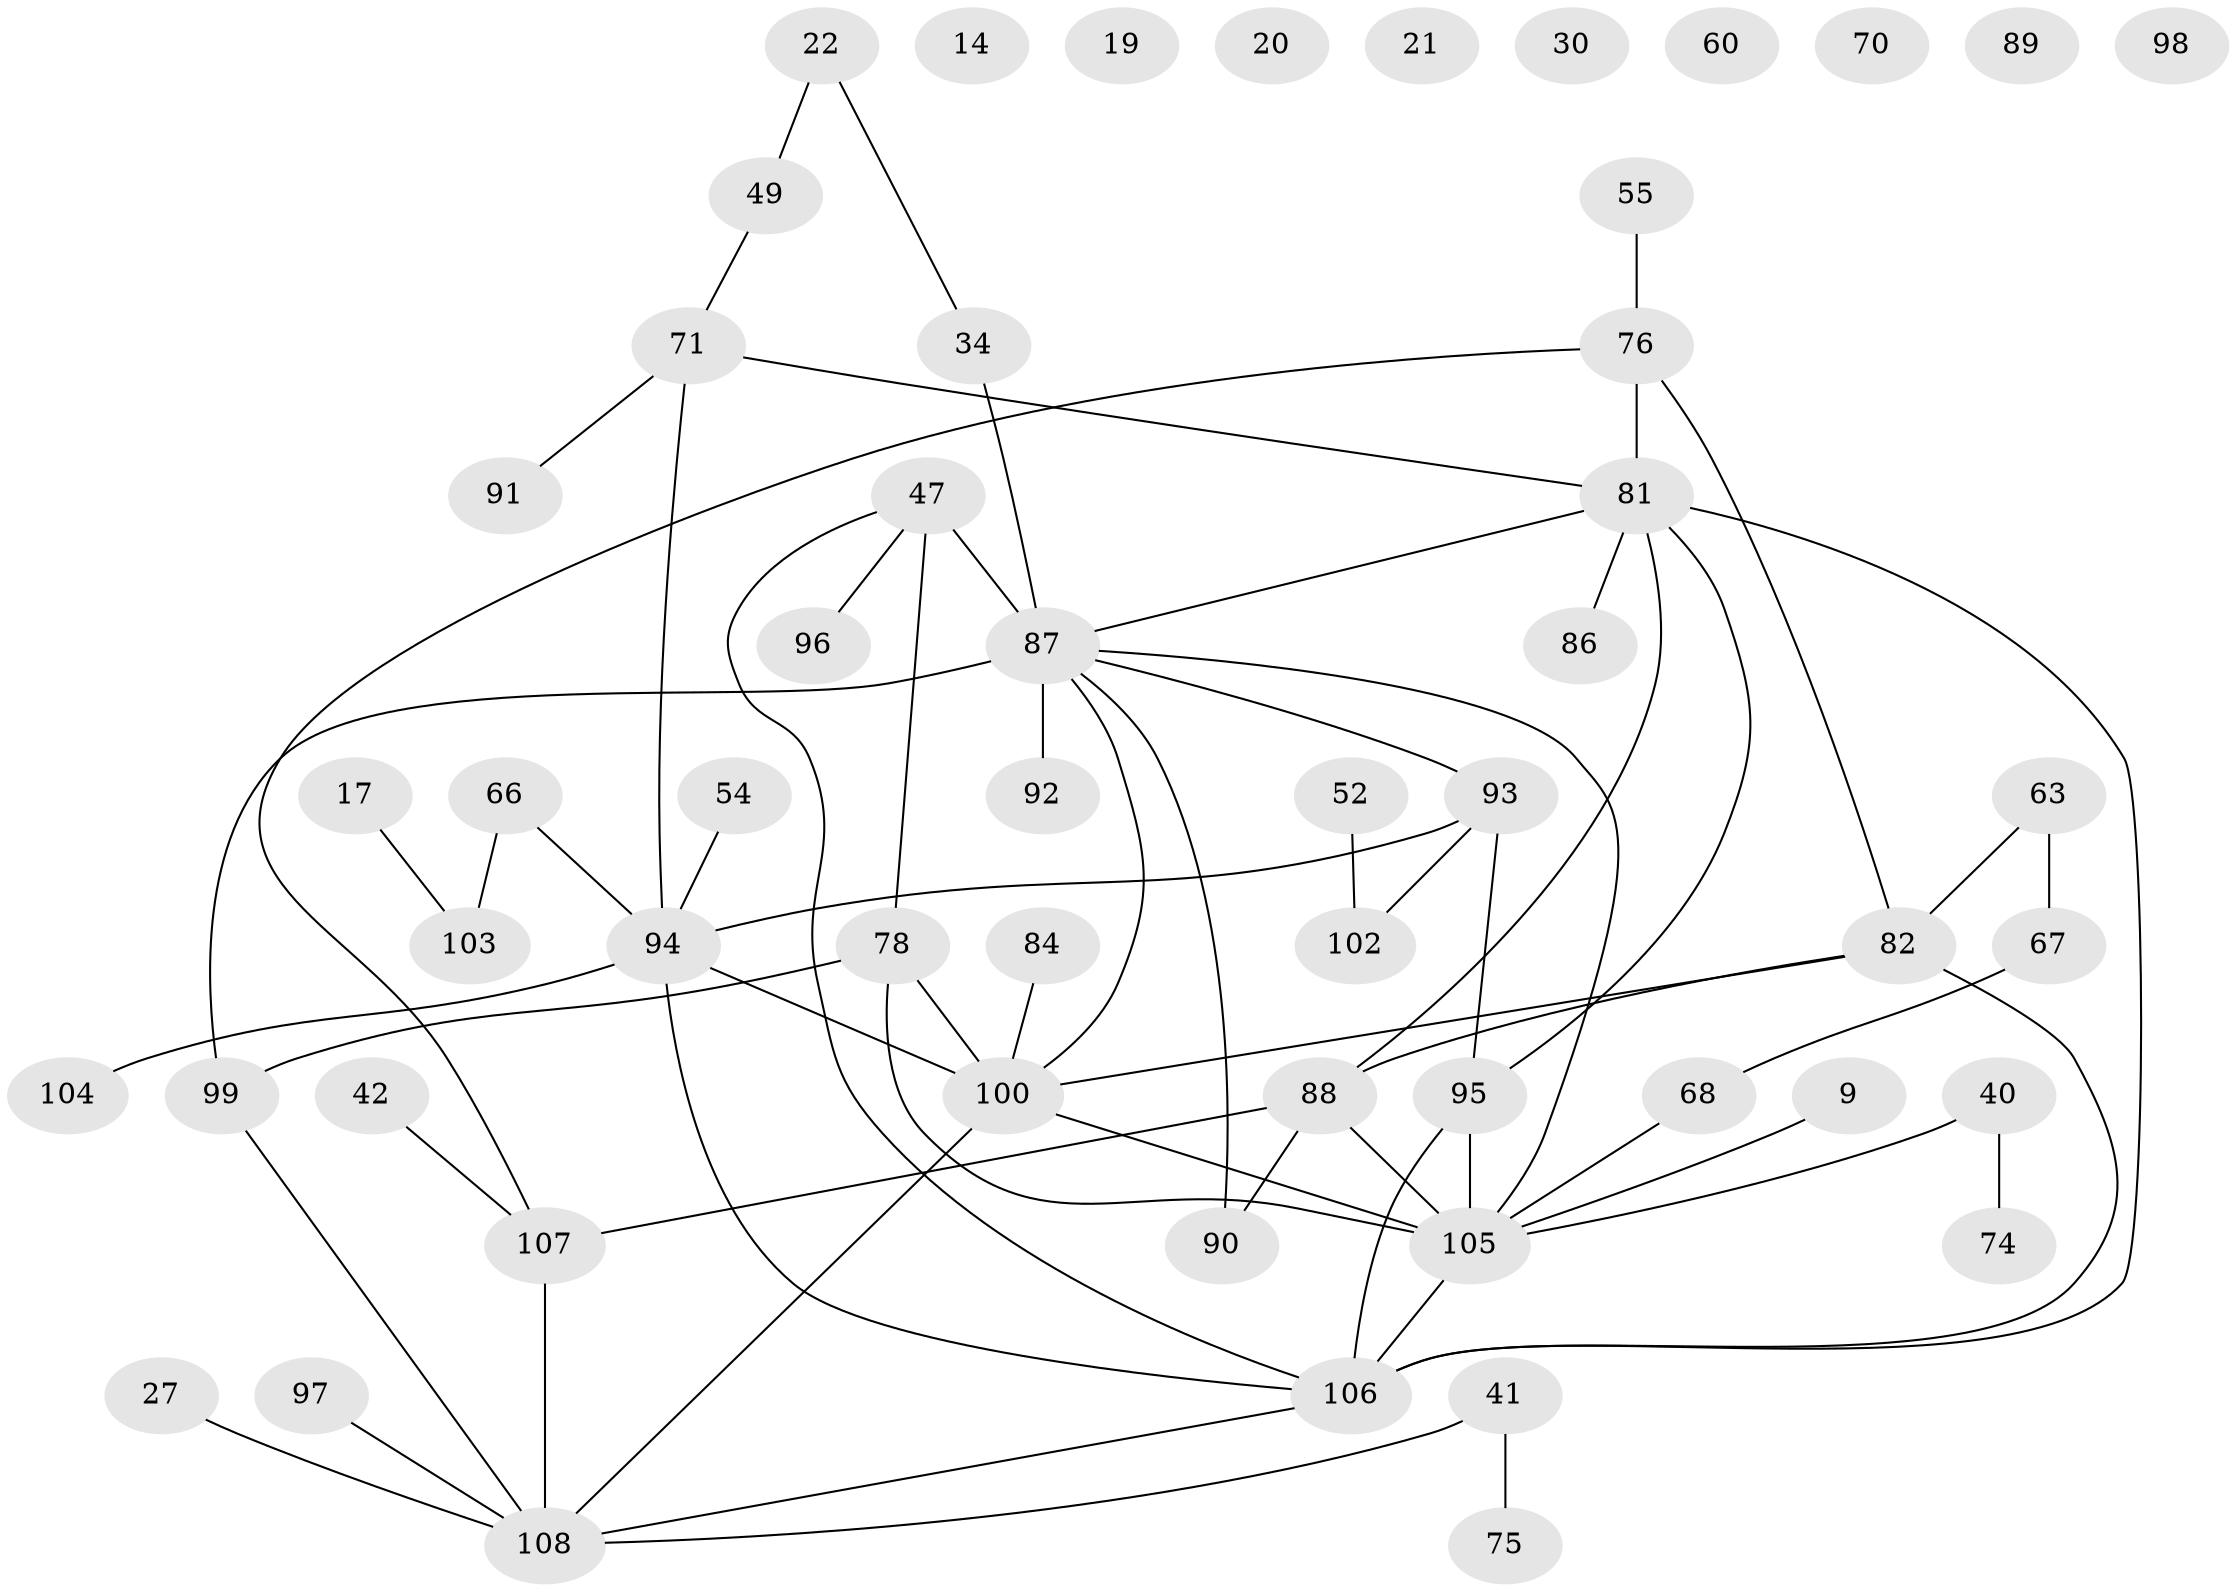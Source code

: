 // original degree distribution, {4: 0.18518518518518517, 5: 0.10185185185185185, 2: 0.2962962962962963, 3: 0.12037037037037036, 1: 0.19444444444444445, 0: 0.08333333333333333, 7: 0.009259259259259259, 6: 0.009259259259259259}
// Generated by graph-tools (version 1.1) at 2025/40/03/09/25 04:40:17]
// undirected, 54 vertices, 67 edges
graph export_dot {
graph [start="1"]
  node [color=gray90,style=filled];
  9;
  14;
  17;
  19;
  20;
  21;
  22;
  27;
  30;
  34;
  40;
  41;
  42;
  47 [super="+38"];
  49;
  52;
  54;
  55;
  60;
  63;
  66 [super="+64"];
  67;
  68;
  70;
  71;
  74;
  75;
  76;
  78;
  81 [super="+59"];
  82 [super="+36+62"];
  84;
  86;
  87 [super="+56+69+65"];
  88 [super="+15+46+85"];
  89;
  90;
  91 [super="+6"];
  92;
  93 [super="+45"];
  94 [super="+25+51+57+16"];
  95 [super="+79+37"];
  96;
  97;
  98;
  99 [super="+39"];
  100 [super="+80+24"];
  102;
  103;
  104;
  105 [super="+8+13+77+101+72"];
  106 [super="+83"];
  107 [super="+73"];
  108 [super="+3+23"];
  9 -- 105;
  17 -- 103;
  22 -- 34;
  22 -- 49;
  27 -- 108;
  34 -- 87;
  40 -- 74;
  40 -- 105;
  41 -- 75;
  41 -- 108;
  42 -- 107;
  47 -- 78 [weight=2];
  47 -- 96;
  47 -- 87 [weight=4];
  47 -- 106;
  49 -- 71;
  52 -- 102;
  54 -- 94;
  55 -- 76;
  63 -- 67;
  63 -- 82;
  66 -- 94;
  66 -- 103;
  67 -- 68;
  68 -- 105;
  71 -- 91;
  71 -- 94;
  71 -- 81;
  76 -- 81;
  76 -- 82;
  76 -- 107;
  78 -- 99;
  78 -- 105;
  78 -- 100 [weight=3];
  81 -- 86;
  81 -- 88;
  81 -- 106;
  81 -- 87;
  81 -- 95;
  82 -- 100;
  82 -- 88 [weight=2];
  82 -- 106 [weight=2];
  84 -- 100;
  87 -- 100;
  87 -- 90;
  87 -- 92;
  87 -- 93;
  87 -- 99;
  87 -- 105;
  88 -- 107;
  88 -- 90;
  88 -- 105 [weight=2];
  93 -- 102;
  93 -- 94 [weight=2];
  93 -- 95;
  94 -- 106 [weight=2];
  94 -- 100 [weight=2];
  94 -- 104;
  95 -- 106 [weight=2];
  95 -- 105;
  97 -- 108;
  99 -- 108;
  100 -- 108;
  100 -- 105;
  105 -- 106 [weight=2];
  106 -- 108;
  107 -- 108 [weight=2];
}
